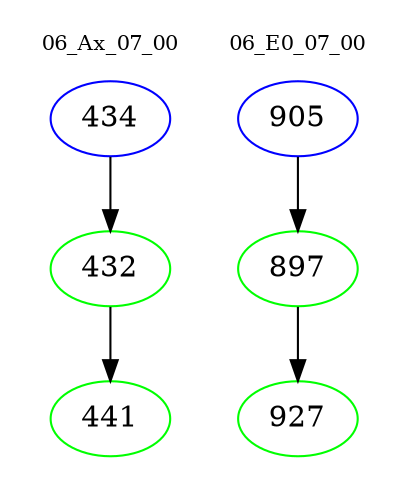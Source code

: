 digraph{
subgraph cluster_0 {
color = white
label = "06_Ax_07_00";
fontsize=10;
T0_434 [label="434", color="blue"]
T0_434 -> T0_432 [color="black"]
T0_432 [label="432", color="green"]
T0_432 -> T0_441 [color="black"]
T0_441 [label="441", color="green"]
}
subgraph cluster_1 {
color = white
label = "06_E0_07_00";
fontsize=10;
T1_905 [label="905", color="blue"]
T1_905 -> T1_897 [color="black"]
T1_897 [label="897", color="green"]
T1_897 -> T1_927 [color="black"]
T1_927 [label="927", color="green"]
}
}
